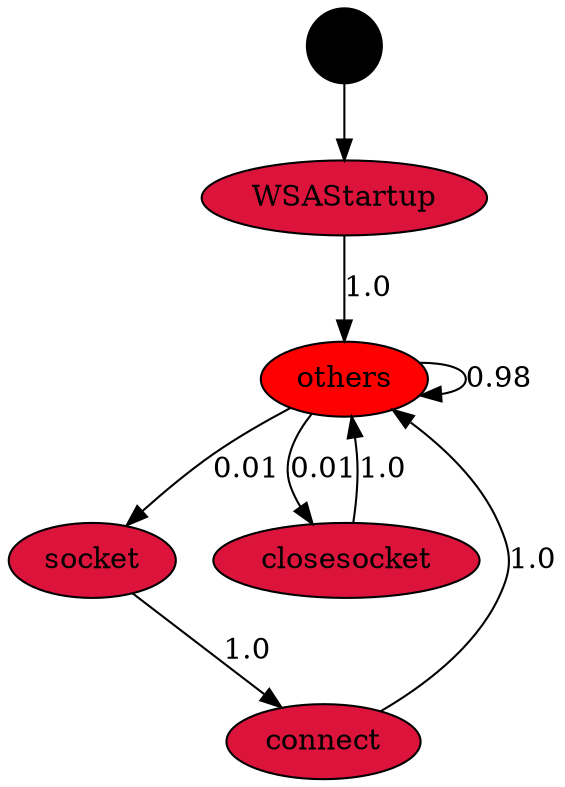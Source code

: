 digraph "./API_PER_CATEGORY/socket_send.exe_3496_Windows Sockets (Winsock)_API_per_Category_Transition_Matrix" {
	WSAStartup [label=WSAStartup fillcolor=crimson style=filled]
	others [label=others fillcolor=red style=filled]
	WSAStartup -> others [label=1.0]
	Start [label="" fillcolor=black fontcolor=white shape=circle style=filled]
	Start -> WSAStartup
	others [label=others fillcolor=red style=filled]
	others [label=others fillcolor=red style=filled]
	others -> others [label=0.98]
	others [label=others fillcolor=red style=filled]
	socket [label=socket fillcolor=crimson style=filled]
	others -> socket [label=0.01]
	others [label=others fillcolor=red style=filled]
	closesocket [label=closesocket fillcolor=crimson style=filled]
	others -> closesocket [label=0.01]
	socket [label=socket fillcolor=crimson style=filled]
	connect [label=connect fillcolor=crimson style=filled]
	socket -> connect [label=1.0]
	connect [label=connect fillcolor=crimson style=filled]
	others [label=others fillcolor=red style=filled]
	connect -> others [label=1.0]
	closesocket [label=closesocket fillcolor=crimson style=filled]
	others [label=others fillcolor=red style=filled]
	closesocket -> others [label=1.0]
}
